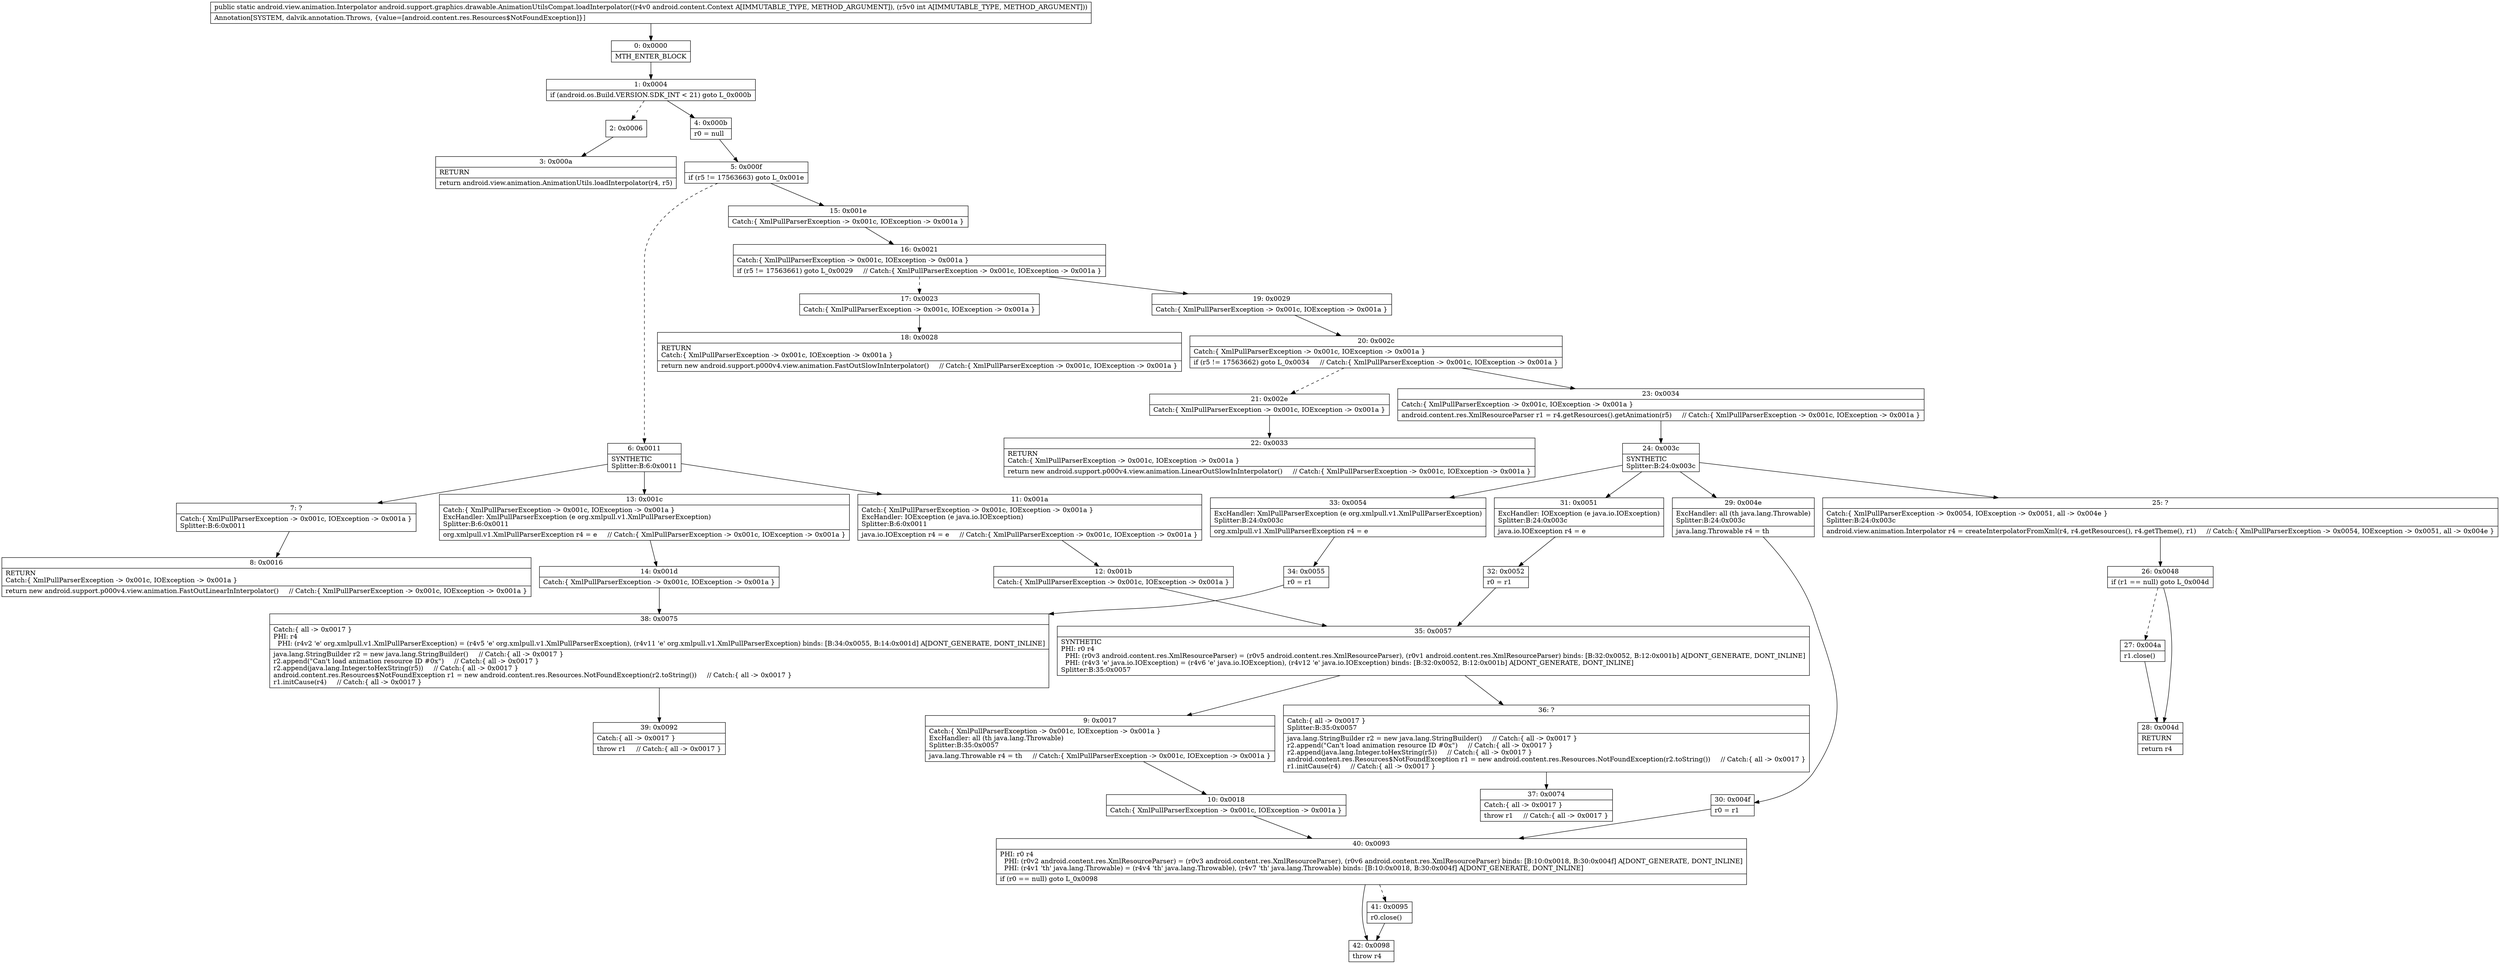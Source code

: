 digraph "CFG forandroid.support.graphics.drawable.AnimationUtilsCompat.loadInterpolator(Landroid\/content\/Context;I)Landroid\/view\/animation\/Interpolator;" {
Node_0 [shape=record,label="{0\:\ 0x0000|MTH_ENTER_BLOCK\l}"];
Node_1 [shape=record,label="{1\:\ 0x0004|if (android.os.Build.VERSION.SDK_INT \< 21) goto L_0x000b\l}"];
Node_2 [shape=record,label="{2\:\ 0x0006}"];
Node_3 [shape=record,label="{3\:\ 0x000a|RETURN\l|return android.view.animation.AnimationUtils.loadInterpolator(r4, r5)\l}"];
Node_4 [shape=record,label="{4\:\ 0x000b|r0 = null\l}"];
Node_5 [shape=record,label="{5\:\ 0x000f|if (r5 != 17563663) goto L_0x001e\l}"];
Node_6 [shape=record,label="{6\:\ 0x0011|SYNTHETIC\lSplitter:B:6:0x0011\l}"];
Node_7 [shape=record,label="{7\:\ ?|Catch:\{ XmlPullParserException \-\> 0x001c, IOException \-\> 0x001a \}\lSplitter:B:6:0x0011\l}"];
Node_8 [shape=record,label="{8\:\ 0x0016|RETURN\lCatch:\{ XmlPullParserException \-\> 0x001c, IOException \-\> 0x001a \}\l|return new android.support.p000v4.view.animation.FastOutLinearInInterpolator()     \/\/ Catch:\{ XmlPullParserException \-\> 0x001c, IOException \-\> 0x001a \}\l}"];
Node_9 [shape=record,label="{9\:\ 0x0017|Catch:\{ XmlPullParserException \-\> 0x001c, IOException \-\> 0x001a \}\lExcHandler: all (th java.lang.Throwable)\lSplitter:B:35:0x0057\l|java.lang.Throwable r4 = th     \/\/ Catch:\{ XmlPullParserException \-\> 0x001c, IOException \-\> 0x001a \}\l}"];
Node_10 [shape=record,label="{10\:\ 0x0018|Catch:\{ XmlPullParserException \-\> 0x001c, IOException \-\> 0x001a \}\l}"];
Node_11 [shape=record,label="{11\:\ 0x001a|Catch:\{ XmlPullParserException \-\> 0x001c, IOException \-\> 0x001a \}\lExcHandler: IOException (e java.io.IOException)\lSplitter:B:6:0x0011\l|java.io.IOException r4 = e     \/\/ Catch:\{ XmlPullParserException \-\> 0x001c, IOException \-\> 0x001a \}\l}"];
Node_12 [shape=record,label="{12\:\ 0x001b|Catch:\{ XmlPullParserException \-\> 0x001c, IOException \-\> 0x001a \}\l}"];
Node_13 [shape=record,label="{13\:\ 0x001c|Catch:\{ XmlPullParserException \-\> 0x001c, IOException \-\> 0x001a \}\lExcHandler: XmlPullParserException (e org.xmlpull.v1.XmlPullParserException)\lSplitter:B:6:0x0011\l|org.xmlpull.v1.XmlPullParserException r4 = e     \/\/ Catch:\{ XmlPullParserException \-\> 0x001c, IOException \-\> 0x001a \}\l}"];
Node_14 [shape=record,label="{14\:\ 0x001d|Catch:\{ XmlPullParserException \-\> 0x001c, IOException \-\> 0x001a \}\l}"];
Node_15 [shape=record,label="{15\:\ 0x001e|Catch:\{ XmlPullParserException \-\> 0x001c, IOException \-\> 0x001a \}\l}"];
Node_16 [shape=record,label="{16\:\ 0x0021|Catch:\{ XmlPullParserException \-\> 0x001c, IOException \-\> 0x001a \}\l|if (r5 != 17563661) goto L_0x0029     \/\/ Catch:\{ XmlPullParserException \-\> 0x001c, IOException \-\> 0x001a \}\l}"];
Node_17 [shape=record,label="{17\:\ 0x0023|Catch:\{ XmlPullParserException \-\> 0x001c, IOException \-\> 0x001a \}\l}"];
Node_18 [shape=record,label="{18\:\ 0x0028|RETURN\lCatch:\{ XmlPullParserException \-\> 0x001c, IOException \-\> 0x001a \}\l|return new android.support.p000v4.view.animation.FastOutSlowInInterpolator()     \/\/ Catch:\{ XmlPullParserException \-\> 0x001c, IOException \-\> 0x001a \}\l}"];
Node_19 [shape=record,label="{19\:\ 0x0029|Catch:\{ XmlPullParserException \-\> 0x001c, IOException \-\> 0x001a \}\l}"];
Node_20 [shape=record,label="{20\:\ 0x002c|Catch:\{ XmlPullParserException \-\> 0x001c, IOException \-\> 0x001a \}\l|if (r5 != 17563662) goto L_0x0034     \/\/ Catch:\{ XmlPullParserException \-\> 0x001c, IOException \-\> 0x001a \}\l}"];
Node_21 [shape=record,label="{21\:\ 0x002e|Catch:\{ XmlPullParserException \-\> 0x001c, IOException \-\> 0x001a \}\l}"];
Node_22 [shape=record,label="{22\:\ 0x0033|RETURN\lCatch:\{ XmlPullParserException \-\> 0x001c, IOException \-\> 0x001a \}\l|return new android.support.p000v4.view.animation.LinearOutSlowInInterpolator()     \/\/ Catch:\{ XmlPullParserException \-\> 0x001c, IOException \-\> 0x001a \}\l}"];
Node_23 [shape=record,label="{23\:\ 0x0034|Catch:\{ XmlPullParserException \-\> 0x001c, IOException \-\> 0x001a \}\l|android.content.res.XmlResourceParser r1 = r4.getResources().getAnimation(r5)     \/\/ Catch:\{ XmlPullParserException \-\> 0x001c, IOException \-\> 0x001a \}\l}"];
Node_24 [shape=record,label="{24\:\ 0x003c|SYNTHETIC\lSplitter:B:24:0x003c\l}"];
Node_25 [shape=record,label="{25\:\ ?|Catch:\{ XmlPullParserException \-\> 0x0054, IOException \-\> 0x0051, all \-\> 0x004e \}\lSplitter:B:24:0x003c\l|android.view.animation.Interpolator r4 = createInterpolatorFromXml(r4, r4.getResources(), r4.getTheme(), r1)     \/\/ Catch:\{ XmlPullParserException \-\> 0x0054, IOException \-\> 0x0051, all \-\> 0x004e \}\l}"];
Node_26 [shape=record,label="{26\:\ 0x0048|if (r1 == null) goto L_0x004d\l}"];
Node_27 [shape=record,label="{27\:\ 0x004a|r1.close()\l}"];
Node_28 [shape=record,label="{28\:\ 0x004d|RETURN\l|return r4\l}"];
Node_29 [shape=record,label="{29\:\ 0x004e|ExcHandler: all (th java.lang.Throwable)\lSplitter:B:24:0x003c\l|java.lang.Throwable r4 = th\l}"];
Node_30 [shape=record,label="{30\:\ 0x004f|r0 = r1\l}"];
Node_31 [shape=record,label="{31\:\ 0x0051|ExcHandler: IOException (e java.io.IOException)\lSplitter:B:24:0x003c\l|java.io.IOException r4 = e\l}"];
Node_32 [shape=record,label="{32\:\ 0x0052|r0 = r1\l}"];
Node_33 [shape=record,label="{33\:\ 0x0054|ExcHandler: XmlPullParserException (e org.xmlpull.v1.XmlPullParserException)\lSplitter:B:24:0x003c\l|org.xmlpull.v1.XmlPullParserException r4 = e\l}"];
Node_34 [shape=record,label="{34\:\ 0x0055|r0 = r1\l}"];
Node_35 [shape=record,label="{35\:\ 0x0057|SYNTHETIC\lPHI: r0 r4 \l  PHI: (r0v3 android.content.res.XmlResourceParser) = (r0v5 android.content.res.XmlResourceParser), (r0v1 android.content.res.XmlResourceParser) binds: [B:32:0x0052, B:12:0x001b] A[DONT_GENERATE, DONT_INLINE]\l  PHI: (r4v3 'e' java.io.IOException) = (r4v6 'e' java.io.IOException), (r4v12 'e' java.io.IOException) binds: [B:32:0x0052, B:12:0x001b] A[DONT_GENERATE, DONT_INLINE]\lSplitter:B:35:0x0057\l}"];
Node_36 [shape=record,label="{36\:\ ?|Catch:\{ all \-\> 0x0017 \}\lSplitter:B:35:0x0057\l|java.lang.StringBuilder r2 = new java.lang.StringBuilder()     \/\/ Catch:\{ all \-\> 0x0017 \}\lr2.append(\"Can't load animation resource ID #0x\")     \/\/ Catch:\{ all \-\> 0x0017 \}\lr2.append(java.lang.Integer.toHexString(r5))     \/\/ Catch:\{ all \-\> 0x0017 \}\landroid.content.res.Resources$NotFoundException r1 = new android.content.res.Resources.NotFoundException(r2.toString())     \/\/ Catch:\{ all \-\> 0x0017 \}\lr1.initCause(r4)     \/\/ Catch:\{ all \-\> 0x0017 \}\l}"];
Node_37 [shape=record,label="{37\:\ 0x0074|Catch:\{ all \-\> 0x0017 \}\l|throw r1     \/\/ Catch:\{ all \-\> 0x0017 \}\l}"];
Node_38 [shape=record,label="{38\:\ 0x0075|Catch:\{ all \-\> 0x0017 \}\lPHI: r4 \l  PHI: (r4v2 'e' org.xmlpull.v1.XmlPullParserException) = (r4v5 'e' org.xmlpull.v1.XmlPullParserException), (r4v11 'e' org.xmlpull.v1.XmlPullParserException) binds: [B:34:0x0055, B:14:0x001d] A[DONT_GENERATE, DONT_INLINE]\l|java.lang.StringBuilder r2 = new java.lang.StringBuilder()     \/\/ Catch:\{ all \-\> 0x0017 \}\lr2.append(\"Can't load animation resource ID #0x\")     \/\/ Catch:\{ all \-\> 0x0017 \}\lr2.append(java.lang.Integer.toHexString(r5))     \/\/ Catch:\{ all \-\> 0x0017 \}\landroid.content.res.Resources$NotFoundException r1 = new android.content.res.Resources.NotFoundException(r2.toString())     \/\/ Catch:\{ all \-\> 0x0017 \}\lr1.initCause(r4)     \/\/ Catch:\{ all \-\> 0x0017 \}\l}"];
Node_39 [shape=record,label="{39\:\ 0x0092|Catch:\{ all \-\> 0x0017 \}\l|throw r1     \/\/ Catch:\{ all \-\> 0x0017 \}\l}"];
Node_40 [shape=record,label="{40\:\ 0x0093|PHI: r0 r4 \l  PHI: (r0v2 android.content.res.XmlResourceParser) = (r0v3 android.content.res.XmlResourceParser), (r0v6 android.content.res.XmlResourceParser) binds: [B:10:0x0018, B:30:0x004f] A[DONT_GENERATE, DONT_INLINE]\l  PHI: (r4v1 'th' java.lang.Throwable) = (r4v4 'th' java.lang.Throwable), (r4v7 'th' java.lang.Throwable) binds: [B:10:0x0018, B:30:0x004f] A[DONT_GENERATE, DONT_INLINE]\l|if (r0 == null) goto L_0x0098\l}"];
Node_41 [shape=record,label="{41\:\ 0x0095|r0.close()\l}"];
Node_42 [shape=record,label="{42\:\ 0x0098|throw r4\l}"];
MethodNode[shape=record,label="{public static android.view.animation.Interpolator android.support.graphics.drawable.AnimationUtilsCompat.loadInterpolator((r4v0 android.content.Context A[IMMUTABLE_TYPE, METHOD_ARGUMENT]), (r5v0 int A[IMMUTABLE_TYPE, METHOD_ARGUMENT]))  | Annotation[SYSTEM, dalvik.annotation.Throws, \{value=[android.content.res.Resources$NotFoundException]\}]\l}"];
MethodNode -> Node_0;
Node_0 -> Node_1;
Node_1 -> Node_2[style=dashed];
Node_1 -> Node_4;
Node_2 -> Node_3;
Node_4 -> Node_5;
Node_5 -> Node_6[style=dashed];
Node_5 -> Node_15;
Node_6 -> Node_7;
Node_6 -> Node_13;
Node_6 -> Node_11;
Node_7 -> Node_8;
Node_9 -> Node_10;
Node_10 -> Node_40;
Node_11 -> Node_12;
Node_12 -> Node_35;
Node_13 -> Node_14;
Node_14 -> Node_38;
Node_15 -> Node_16;
Node_16 -> Node_17[style=dashed];
Node_16 -> Node_19;
Node_17 -> Node_18;
Node_19 -> Node_20;
Node_20 -> Node_21[style=dashed];
Node_20 -> Node_23;
Node_21 -> Node_22;
Node_23 -> Node_24;
Node_24 -> Node_25;
Node_24 -> Node_33;
Node_24 -> Node_31;
Node_24 -> Node_29;
Node_25 -> Node_26;
Node_26 -> Node_27[style=dashed];
Node_26 -> Node_28;
Node_27 -> Node_28;
Node_29 -> Node_30;
Node_30 -> Node_40;
Node_31 -> Node_32;
Node_32 -> Node_35;
Node_33 -> Node_34;
Node_34 -> Node_38;
Node_35 -> Node_36;
Node_35 -> Node_9;
Node_36 -> Node_37;
Node_38 -> Node_39;
Node_40 -> Node_41[style=dashed];
Node_40 -> Node_42;
Node_41 -> Node_42;
}

